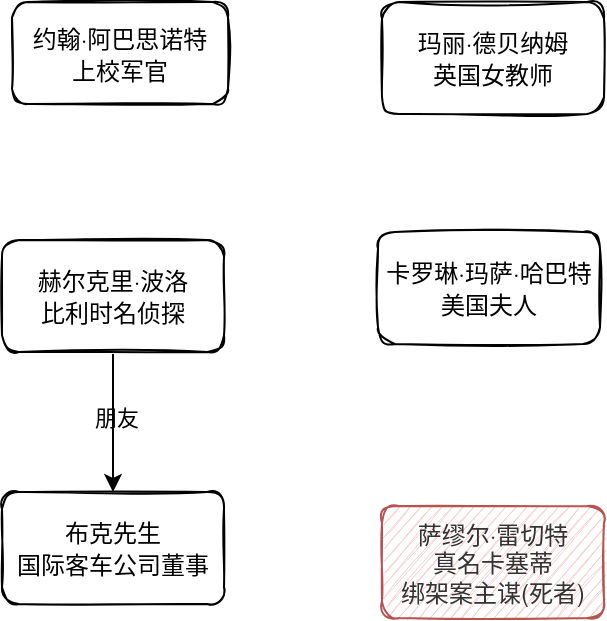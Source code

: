 <mxfile version="16.4.7" type="github">
  <diagram id="MlBCAPcGAkFOIGCXiuSW" name="Page-1">
    <mxGraphModel dx="991" dy="648" grid="0" gridSize="10" guides="1" tooltips="1" connect="1" arrows="1" fold="1" page="1" pageScale="1" pageWidth="827" pageHeight="1169" math="0" shadow="0">
      <root>
        <mxCell id="0" />
        <mxCell id="1" parent="0" />
        <mxCell id="HqvWkcDixMvHnZ1-jMWS-3" value="" style="edgeStyle=orthogonalEdgeStyle;rounded=0;orthogonalLoop=1;jettySize=auto;html=1;fontColor=default;labelBackgroundColor=none;" edge="1" parent="1" source="HqvWkcDixMvHnZ1-jMWS-1" target="HqvWkcDixMvHnZ1-jMWS-2">
          <mxGeometry relative="1" as="geometry" />
        </mxCell>
        <mxCell id="HqvWkcDixMvHnZ1-jMWS-4" value="朋友" style="edgeLabel;html=1;align=center;verticalAlign=middle;resizable=0;points=[];fontColor=default;labelBackgroundColor=none;" vertex="1" connectable="0" parent="HqvWkcDixMvHnZ1-jMWS-3">
          <mxGeometry x="-0.057" y="3" relative="1" as="geometry">
            <mxPoint x="-2" as="offset" />
          </mxGeometry>
        </mxCell>
        <mxCell id="HqvWkcDixMvHnZ1-jMWS-1" value="&lt;span style=&quot;font-family: &amp;quot;helvetica neue&amp;quot;, helvetica, arial, &amp;quot;pingfang sc&amp;quot;, &amp;quot;hiragino sans gb&amp;quot;, &amp;quot;microsoft yahei&amp;quot;, &amp;quot;wenquanyi micro hei&amp;quot;, sans-serif; text-align: -webkit-left;&quot;&gt;赫尔克里·波洛&lt;br&gt;比利时名侦探&lt;br&gt;&lt;/span&gt;" style="rounded=1;whiteSpace=wrap;html=1;sketch=1;fontColor=default;labelBackgroundColor=none;" vertex="1" parent="1">
          <mxGeometry x="153" y="251" width="111" height="56" as="geometry" />
        </mxCell>
        <mxCell id="HqvWkcDixMvHnZ1-jMWS-2" value="&lt;span style=&quot;font-family: &amp;quot;helvetica neue&amp;quot;, helvetica, arial, &amp;quot;pingfang sc&amp;quot;, &amp;quot;hiragino sans gb&amp;quot;, &amp;quot;microsoft yahei&amp;quot;, &amp;quot;wenquanyi micro hei&amp;quot;, sans-serif; text-align: -webkit-left;&quot;&gt;布克先生&lt;br&gt;&lt;/span&gt;&lt;span style=&quot;font-family: &amp;quot;helvetica neue&amp;quot;, helvetica, arial, &amp;quot;pingfang sc&amp;quot;, &amp;quot;hiragino sans gb&amp;quot;, &amp;quot;microsoft yahei&amp;quot;, &amp;quot;wenquanyi micro hei&amp;quot;, sans-serif; text-align: -webkit-left;&quot;&gt;国际客车公司董事&lt;/span&gt;&lt;span style=&quot;font-family: &amp;quot;helvetica neue&amp;quot;, helvetica, arial, &amp;quot;pingfang sc&amp;quot;, &amp;quot;hiragino sans gb&amp;quot;, &amp;quot;microsoft yahei&amp;quot;, &amp;quot;wenquanyi micro hei&amp;quot;, sans-serif; text-align: -webkit-left;&quot;&gt;&lt;br&gt;&lt;/span&gt;" style="rounded=1;whiteSpace=wrap;html=1;sketch=1;fontColor=default;labelBackgroundColor=none;" vertex="1" parent="1">
          <mxGeometry x="153" y="377" width="111" height="56" as="geometry" />
        </mxCell>
        <mxCell id="HqvWkcDixMvHnZ1-jMWS-5" value="&lt;span style=&quot;font-family: &amp;quot;helvetica neue&amp;quot;, helvetica, arial, &amp;quot;pingfang sc&amp;quot;, &amp;quot;hiragino sans gb&amp;quot;, &amp;quot;microsoft yahei&amp;quot;, &amp;quot;wenquanyi micro hei&amp;quot;, sans-serif; text-align: -webkit-left;&quot;&gt;约翰·阿巴思诺特&lt;br&gt;上校&lt;/span&gt;&lt;span style=&quot;font-family: &amp;quot;helvetica neue&amp;quot;, helvetica, arial, &amp;quot;pingfang sc&amp;quot;, &amp;quot;hiragino sans gb&amp;quot;, &amp;quot;microsoft yahei&amp;quot;, &amp;quot;wenquanyi micro hei&amp;quot;, sans-serif; text-align: -webkit-left;&quot;&gt;军官&lt;/span&gt;&lt;span style=&quot;font-family: &amp;quot;helvetica neue&amp;quot;, helvetica, arial, &amp;quot;pingfang sc&amp;quot;, &amp;quot;hiragino sans gb&amp;quot;, &amp;quot;microsoft yahei&amp;quot;, &amp;quot;wenquanyi micro hei&amp;quot;, sans-serif; text-align: -webkit-left;&quot;&gt;&lt;br&gt;&lt;/span&gt;" style="rounded=1;whiteSpace=wrap;html=1;sketch=1;fontColor=default;labelBackgroundColor=none;" vertex="1" parent="1">
          <mxGeometry x="158" y="132" width="108" height="51" as="geometry" />
        </mxCell>
        <mxCell id="HqvWkcDixMvHnZ1-jMWS-6" value="&lt;span style=&quot;font-family: &amp;quot;helvetica neue&amp;quot;, helvetica, arial, &amp;quot;pingfang sc&amp;quot;, &amp;quot;hiragino sans gb&amp;quot;, &amp;quot;microsoft yahei&amp;quot;, &amp;quot;wenquanyi micro hei&amp;quot;, sans-serif; text-align: -webkit-left;&quot;&gt;卡罗琳·玛萨·哈巴特&lt;br&gt;&lt;/span&gt;&lt;span style=&quot;font-family: &amp;quot;helvetica neue&amp;quot;, helvetica, arial, &amp;quot;pingfang sc&amp;quot;, &amp;quot;hiragino sans gb&amp;quot;, &amp;quot;microsoft yahei&amp;quot;, &amp;quot;wenquanyi micro hei&amp;quot;, sans-serif; text-align: -webkit-left;&quot;&gt;美国夫人&lt;/span&gt;&lt;span style=&quot;font-family: &amp;quot;helvetica neue&amp;quot;, helvetica, arial, &amp;quot;pingfang sc&amp;quot;, &amp;quot;hiragino sans gb&amp;quot;, &amp;quot;microsoft yahei&amp;quot;, &amp;quot;wenquanyi micro hei&amp;quot;, sans-serif; text-align: -webkit-left;&quot;&gt;&lt;br&gt;&lt;/span&gt;" style="rounded=1;whiteSpace=wrap;html=1;sketch=1;fontColor=default;labelBackgroundColor=none;" vertex="1" parent="1">
          <mxGeometry x="341" y="247" width="111" height="56" as="geometry" />
        </mxCell>
        <mxCell id="HqvWkcDixMvHnZ1-jMWS-7" value="&lt;span style=&quot;font-family: &amp;quot;helvetica neue&amp;quot;, helvetica, arial, &amp;quot;pingfang sc&amp;quot;, &amp;quot;hiragino sans gb&amp;quot;, &amp;quot;microsoft yahei&amp;quot;, &amp;quot;wenquanyi micro hei&amp;quot;, sans-serif; text-align: -webkit-left;&quot;&gt;玛丽·德贝纳姆&lt;br&gt;&lt;/span&gt;&lt;span style=&quot;font-family: &amp;quot;helvetica neue&amp;quot;, helvetica, arial, &amp;quot;pingfang sc&amp;quot;, &amp;quot;hiragino sans gb&amp;quot;, &amp;quot;microsoft yahei&amp;quot;, &amp;quot;wenquanyi micro hei&amp;quot;, sans-serif; text-align: -webkit-left;&quot;&gt;英国女教师&lt;br&gt;&lt;/span&gt;" style="rounded=1;whiteSpace=wrap;html=1;sketch=1;fontColor=default;labelBackgroundColor=none;" vertex="1" parent="1">
          <mxGeometry x="343" y="132" width="111" height="56" as="geometry" />
        </mxCell>
        <mxCell id="HqvWkcDixMvHnZ1-jMWS-8" value="&lt;span style=&quot;background-color: rgb(255 , 255 , 255)&quot;&gt;&lt;font color=&quot;#333333&quot; face=&quot;helvetica neue, helvetica, arial, pingfang sc, hiragino sans gb, microsoft yahei, wenquanyi micro hei, sans-serif&quot;&gt;&lt;div&gt;萨缪尔·雷切特&lt;/div&gt;&lt;div&gt;真名卡塞蒂&lt;/div&gt;&lt;div&gt;绑架案主谋(死者)&lt;/div&gt;&lt;/font&gt;&lt;/span&gt;" style="rounded=1;whiteSpace=wrap;html=1;sketch=1;fillColor=#f8cecc;strokeColor=#b85450;align=center;" vertex="1" parent="1">
          <mxGeometry x="343" y="384" width="111" height="56" as="geometry" />
        </mxCell>
      </root>
    </mxGraphModel>
  </diagram>
</mxfile>
